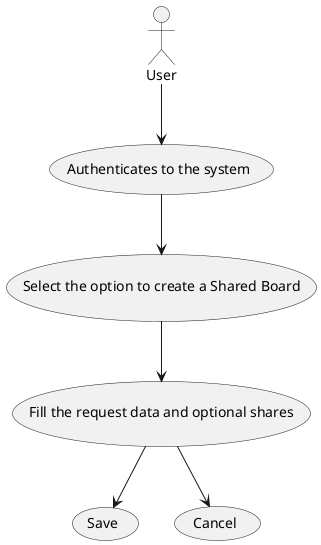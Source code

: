 @startuml
'https://plantuml.com/use-case-diagram


actor User
    User -down-> (Authenticates to the system)
    (Authenticates to the system) --> (Select the option to create a Shared Board)
    (Select the option to create a Shared Board) --> (Fill the request data and optional shares)

  (Fill the request data and optional shares) --> (Save)
  (Fill the request data and optional shares) --> (Cancel)


@enduml
